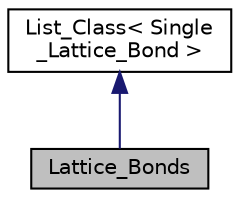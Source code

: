 digraph "Lattice_Bonds"
{
  edge [fontname="Helvetica",fontsize="10",labelfontname="Helvetica",labelfontsize="10"];
  node [fontname="Helvetica",fontsize="10",shape=record];
  Node1 [label="Lattice_Bonds",height=0.2,width=0.4,color="black", fillcolor="grey75", style="filled", fontcolor="black"];
  Node2 -> Node1 [dir="back",color="midnightblue",fontsize="10",style="solid",fontname="Helvetica"];
  Node2 [label="List_Class\< Single\l_Lattice_Bond \>",height=0.2,width=0.4,color="black", fillcolor="white", style="filled",URL="$classList__Class.html"];
}
